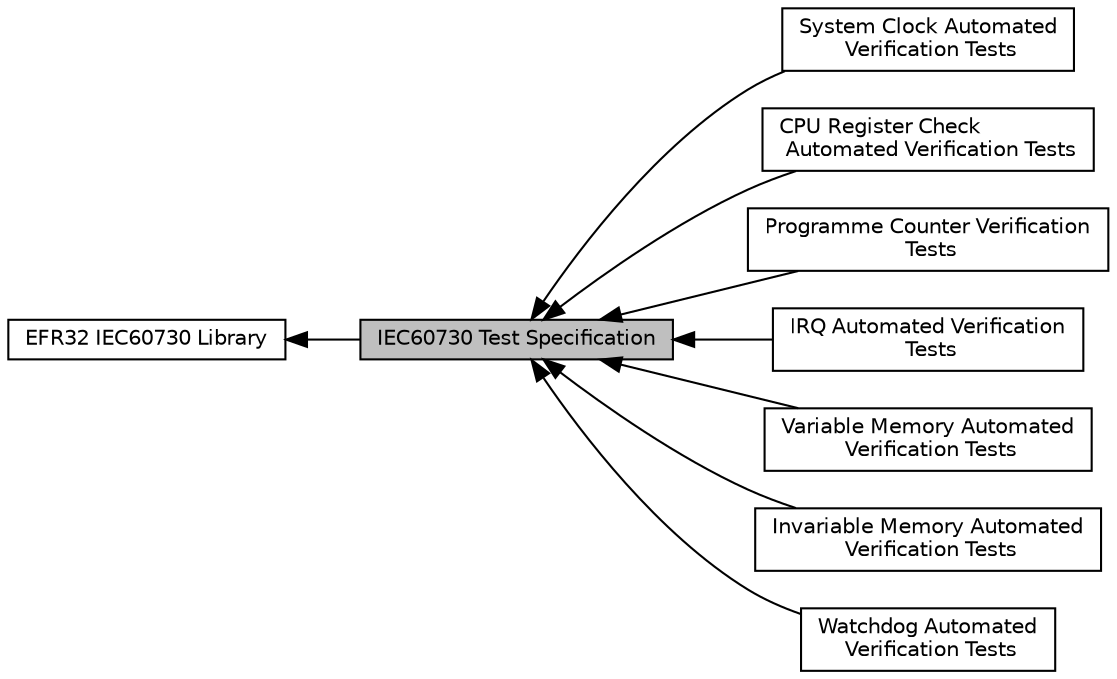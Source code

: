digraph "IEC60730 Test Specification"
{
  edge [fontname="Helvetica",fontsize="10",labelfontname="Helvetica",labelfontsize="10"];
  node [fontname="Helvetica",fontsize="10",shape=box];
  rankdir=LR;
  Node7 [label="System Clock Automated\l Verification Tests",height=0.2,width=0.4,color="black", fillcolor="white", style="filled",URL="$group__IEC60730__SYSTEM__CLOCK__VERIFICATION.html",tooltip="Python script for the IEC60730 system clock Verification tests."];
  Node3 [label="CPU Register Check\l Automated Verification Tests",height=0.2,width=0.4,color="black", fillcolor="white", style="filled",URL="$group__IEC60730__CPU__REGISTERS__VERIFICATION.html",tooltip="Python script for the IEC60730 CPU Register Check Verification tests."];
  Node6 [label="Programme Counter Verification\l Tests",height=0.2,width=0.4,color="black", fillcolor="white", style="filled",URL="$group__IEC60730__PROGRAMME__COUNTER__VERIFICATION.html",tooltip="Python script for the IEC60730 Programme Counter Verification tests."];
  Node2 [label="EFR32 IEC60730 Library",height=0.2,width=0.4,color="black", fillcolor="white", style="filled",URL="$group__efr32__iec60730.html",tooltip="EFR32 IEC60730 Library."];
  Node5 [label="IRQ Automated Verification\l Tests",height=0.2,width=0.4,color="black", fillcolor="white", style="filled",URL="$group__IEC60730__IRQ__VERIFICATION.html",tooltip="Python script for the IEC60730 IRQ plausibility verification tests."];
  Node1 [label="IEC60730 Test Specification",height=0.2,width=0.4,color="black", fillcolor="grey75", style="filled", fontcolor="black",tooltip="Automated tests for validating correct firmware operation."];
  Node8 [label="Variable Memory Automated\l Verification Tests",height=0.2,width=0.4,color="black", fillcolor="white", style="filled",URL="$group__IEC60730__VARIABLE__MEMORY__VERIFICATION.html",tooltip="Python script for the IEC60730 Variable Memory plausibility verification tests."];
  Node4 [label="Invariable Memory Automated\l Verification Tests",height=0.2,width=0.4,color="black", fillcolor="white", style="filled",URL="$group__IEC60730__INVARIABLE__MEMORY__VERIFICATION.html",tooltip="Python script for the IEC60730 Invariable Memory plausibility verification tests."];
  Node9 [label="Watchdog Automated\l Verification Tests",height=0.2,width=0.4,color="black", fillcolor="white", style="filled",URL="$group__IEC60730__WATCHDOG__VERIFICATION.html",tooltip="Python script for the IEC60730 Watchdog timer Verification tests."];
  Node2->Node1 [shape=plaintext, dir="back", style="solid"];
  Node1->Node3 [shape=plaintext, dir="back", style="solid"];
  Node1->Node4 [shape=plaintext, dir="back", style="solid"];
  Node1->Node5 [shape=plaintext, dir="back", style="solid"];
  Node1->Node6 [shape=plaintext, dir="back", style="solid"];
  Node1->Node7 [shape=plaintext, dir="back", style="solid"];
  Node1->Node8 [shape=plaintext, dir="back", style="solid"];
  Node1->Node9 [shape=plaintext, dir="back", style="solid"];
}
